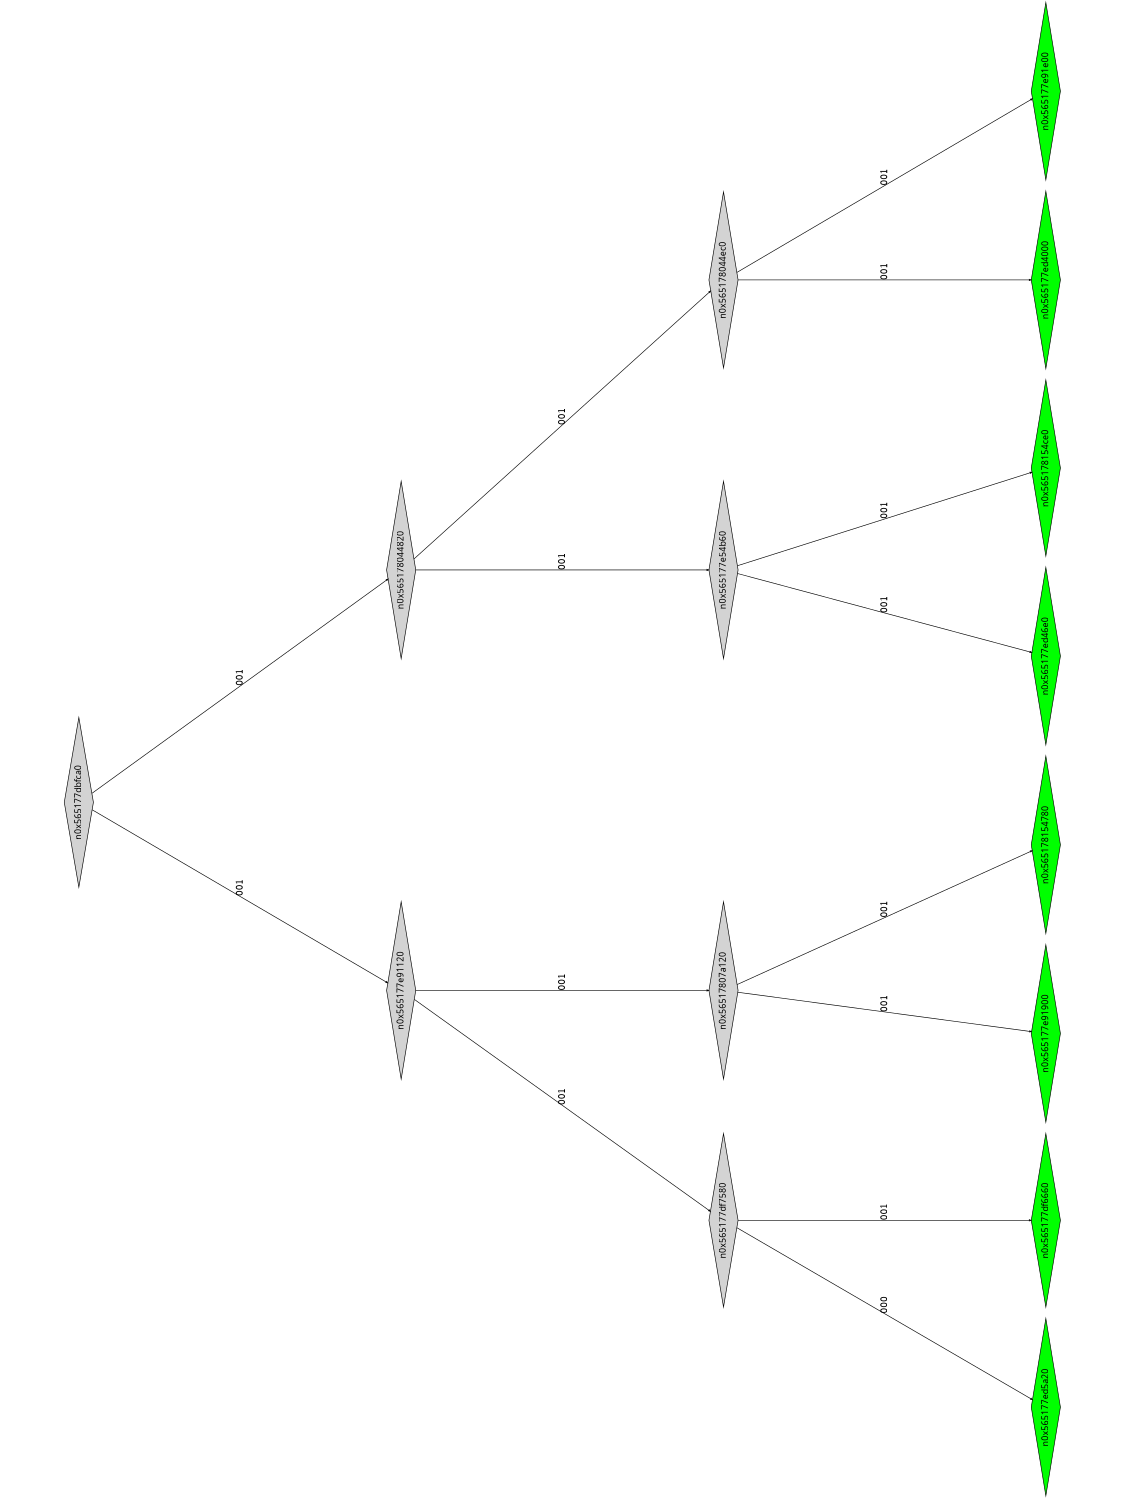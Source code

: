 digraph G {
	size="10,7.5";
	ratio=fill;
	rotate=90;
	center = "true";
	node [style="filled",width=.1,height=.1,fontname="Terminus"]
	edge [arrowsize=.3]
	n0x565177dbfca0 [shape=diamond];
	n0x565177dbfca0 -> n0x565177e91120 [label=001];
	n0x565177dbfca0 -> n0x565178044820 [label=001];
	n0x565178044820 [shape=diamond];
	n0x565178044820 -> n0x565177e54b60 [label=001];
	n0x565178044820 -> n0x565178044ec0 [label=001];
	n0x565178044ec0 [shape=diamond];
	n0x565178044ec0 -> n0x565177ed4000 [label=001];
	n0x565178044ec0 -> n0x565177e91e00 [label=001];
	n0x565177e91e00 [shape=diamond,fillcolor=green];
	n0x565177ed4000 [shape=diamond,fillcolor=green];
	n0x565177e54b60 [shape=diamond];
	n0x565177e54b60 -> n0x565177ed46e0 [label=001];
	n0x565177e54b60 -> n0x565178154ce0 [label=001];
	n0x565178154ce0 [shape=diamond,fillcolor=green];
	n0x565177ed46e0 [shape=diamond,fillcolor=green];
	n0x565177e91120 [shape=diamond];
	n0x565177e91120 -> n0x565177df7580 [label=001];
	n0x565177e91120 -> n0x56517807a120 [label=001];
	n0x56517807a120 [shape=diamond];
	n0x56517807a120 -> n0x565177e91900 [label=001];
	n0x56517807a120 -> n0x565178154780 [label=001];
	n0x565178154780 [shape=diamond,fillcolor=green];
	n0x565177e91900 [shape=diamond,fillcolor=green];
	n0x565177df7580 [shape=diamond];
	n0x565177df7580 -> n0x565177ed5a20 [label=000];
	n0x565177df7580 -> n0x565177df6660 [label=001];
	n0x565177df6660 [shape=diamond,fillcolor=green];
	n0x565177ed5a20 [shape=diamond,fillcolor=green];
}
